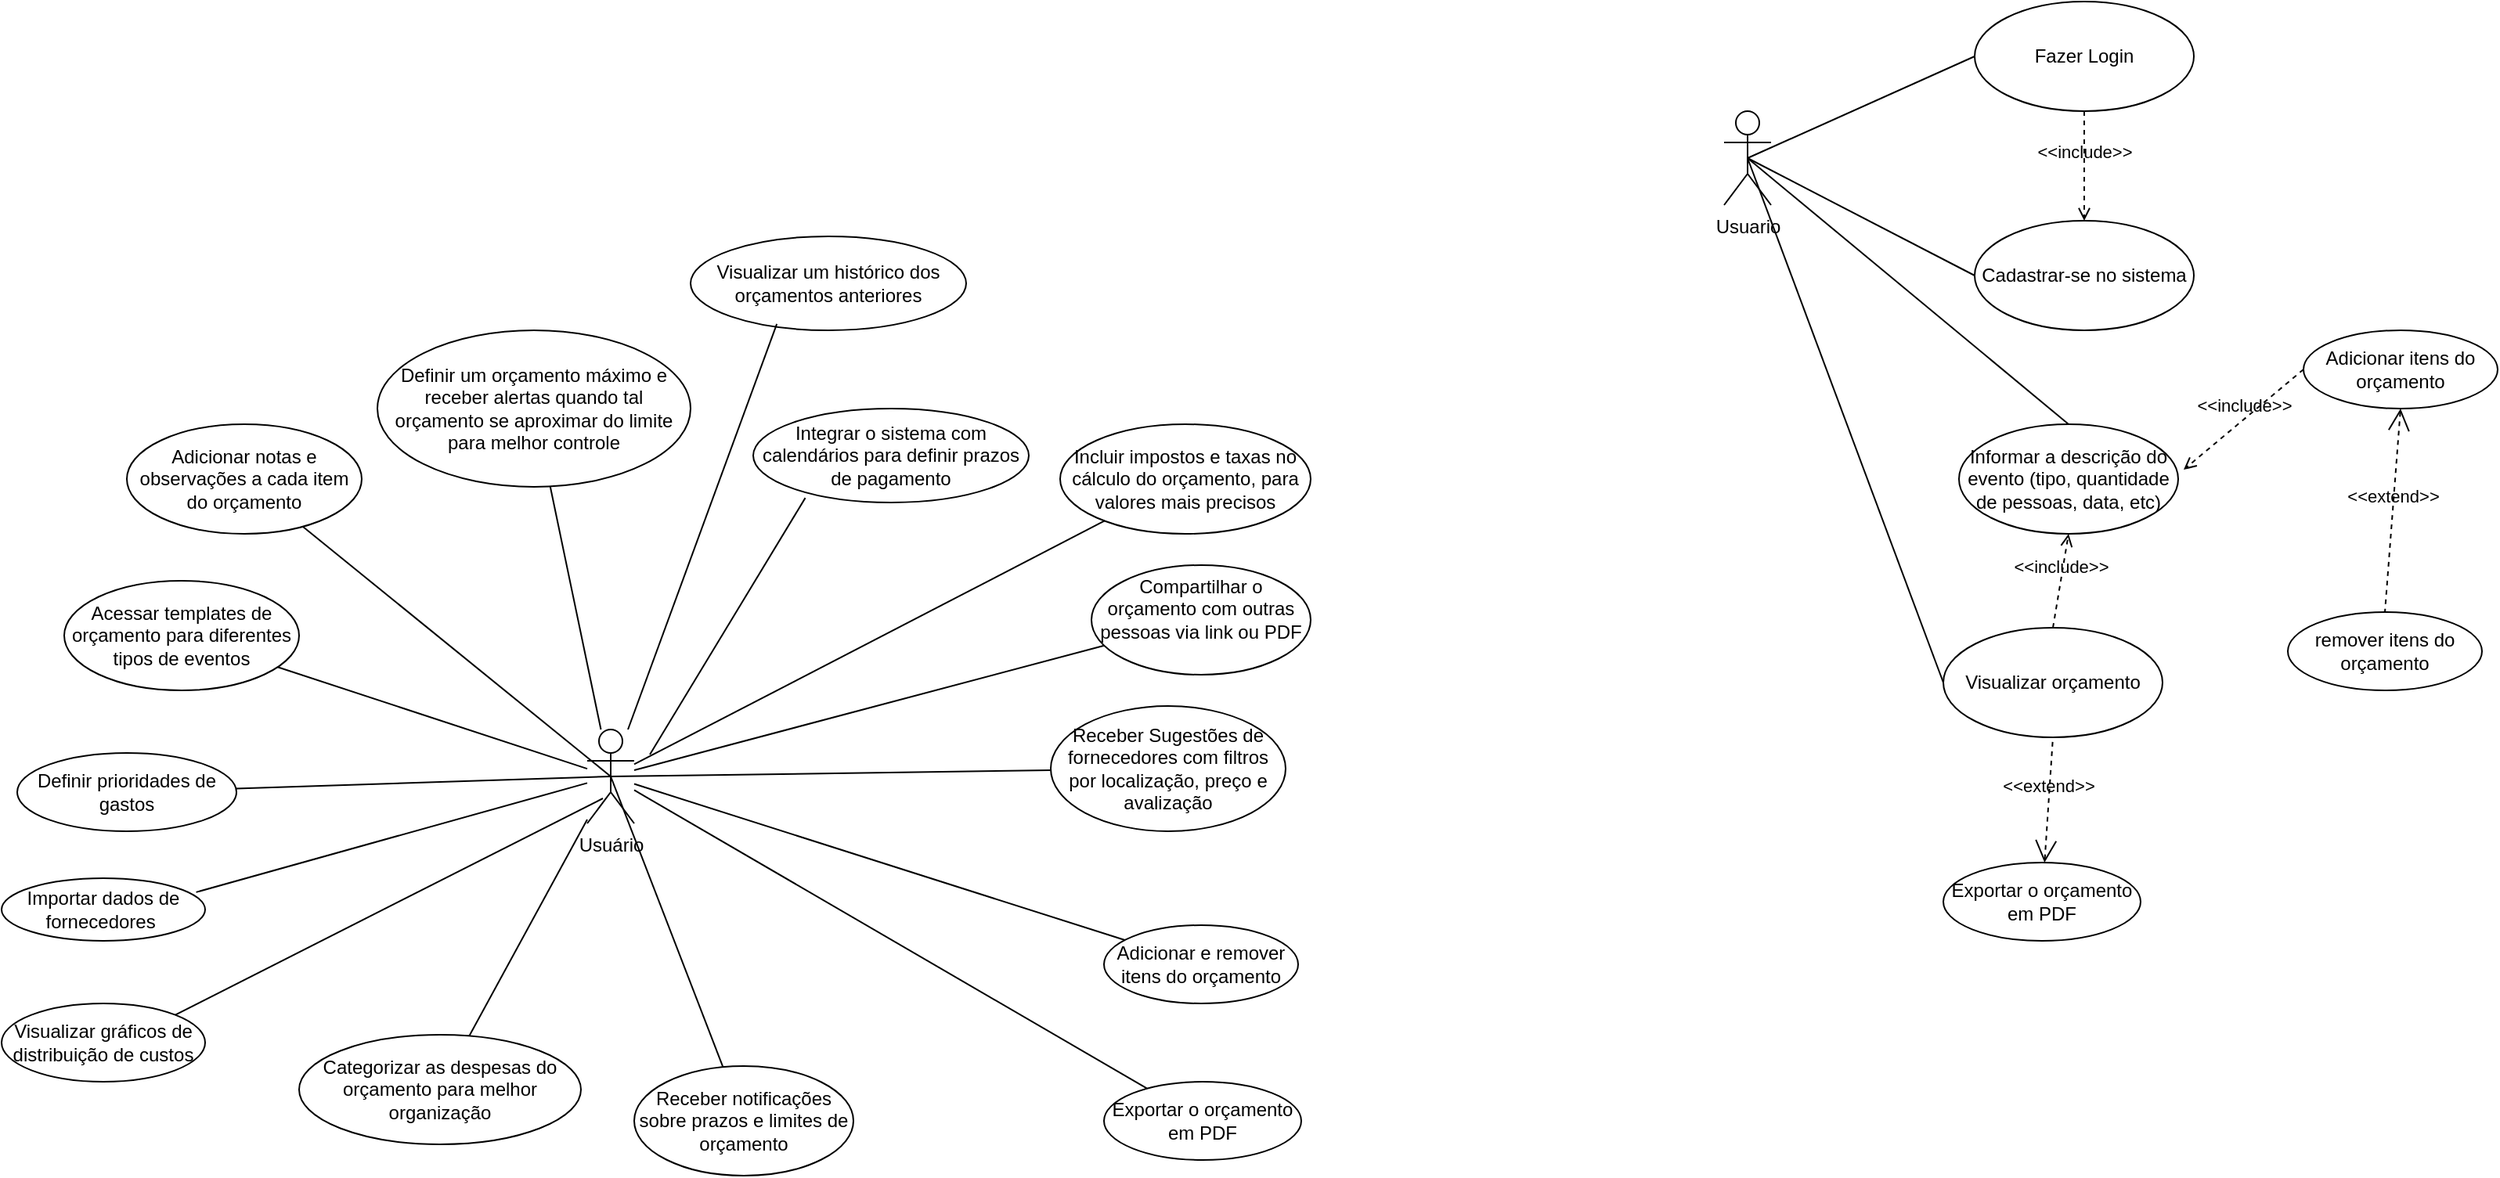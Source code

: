 <mxfile version="27.0.3">
  <diagram name="Página-1" id="8YE63FBxnr69J5w_-nsG">
    <mxGraphModel grid="1" page="1" gridSize="10" guides="1" tooltips="1" connect="1" arrows="1" fold="1" pageScale="1" pageWidth="827" pageHeight="1169" math="0" shadow="0">
      <root>
        <mxCell id="0" />
        <mxCell id="1" parent="0" />
        <mxCell id="fmvnAEAhjuRsIiG4iUqu-1" value="Usuário&lt;div&gt;&lt;br&gt;&lt;/div&gt;" style="shape=umlActor;verticalLabelPosition=bottom;verticalAlign=top;html=1;outlineConnect=0;" vertex="1" parent="1">
          <mxGeometry x="74" y="-645" width="30" height="60" as="geometry" />
        </mxCell>
        <mxCell id="fmvnAEAhjuRsIiG4iUqu-2" value="Adicionar e remover itens do orçamento" style="ellipse;whiteSpace=wrap;html=1;" vertex="1" parent="1">
          <mxGeometry x="404" y="-520" width="124" height="50" as="geometry" />
        </mxCell>
        <mxCell id="fmvnAEAhjuRsIiG4iUqu-3" value="" style="edgeStyle=none;html=1;endArrow=none;verticalAlign=bottom;rounded=0;" edge="1" parent="1" source="fmvnAEAhjuRsIiG4iUqu-1" target="fmvnAEAhjuRsIiG4iUqu-2">
          <mxGeometry width="160" relative="1" as="geometry">
            <mxPoint x="104" y="-615" as="sourcePoint" />
            <mxPoint x="264" y="-615" as="targetPoint" />
          </mxGeometry>
        </mxCell>
        <mxCell id="fmvnAEAhjuRsIiG4iUqu-5" value="Exportar o orçamento em PDF" style="ellipse;whiteSpace=wrap;html=1;" vertex="1" parent="1">
          <mxGeometry x="404" y="-420" width="126" height="50" as="geometry" />
        </mxCell>
        <mxCell id="fmvnAEAhjuRsIiG4iUqu-6" value="" style="edgeStyle=none;html=1;endArrow=none;verticalAlign=bottom;rounded=0;" edge="1" parent="1" source="fmvnAEAhjuRsIiG4iUqu-1" target="fmvnAEAhjuRsIiG4iUqu-5">
          <mxGeometry width="160" relative="1" as="geometry">
            <mxPoint x="104" y="-470" as="sourcePoint" />
            <mxPoint x="264" y="-470" as="targetPoint" />
          </mxGeometry>
        </mxCell>
        <mxCell id="fmvnAEAhjuRsIiG4iUqu-8" value="Receber notificações sobre prazos e limites de orçamento" style="ellipse;whiteSpace=wrap;html=1;" vertex="1" parent="1">
          <mxGeometry x="104" y="-430" width="140" height="70" as="geometry" />
        </mxCell>
        <mxCell id="fmvnAEAhjuRsIiG4iUqu-9" value="" style="edgeStyle=none;html=1;endArrow=none;verticalAlign=bottom;rounded=0;exitX=0.5;exitY=0.5;exitDx=0;exitDy=0;exitPerimeter=0;" edge="1" parent="1" source="fmvnAEAhjuRsIiG4iUqu-1" target="fmvnAEAhjuRsIiG4iUqu-8">
          <mxGeometry width="160" relative="1" as="geometry">
            <mxPoint x="104" y="-340" as="sourcePoint" />
            <mxPoint x="480" y="-454" as="targetPoint" />
          </mxGeometry>
        </mxCell>
        <mxCell id="fmvnAEAhjuRsIiG4iUqu-11" value="Receber Sugestões de fornecedores com filtros por localização, preço e avalização" style="ellipse;whiteSpace=wrap;html=1;" vertex="1" parent="1">
          <mxGeometry x="370" y="-660" width="150" height="80" as="geometry" />
        </mxCell>
        <mxCell id="fmvnAEAhjuRsIiG4iUqu-12" value="" style="edgeStyle=none;html=1;endArrow=none;verticalAlign=bottom;rounded=0;exitX=0.5;exitY=0.5;exitDx=0;exitDy=0;exitPerimeter=0;" edge="1" parent="1" source="fmvnAEAhjuRsIiG4iUqu-1" target="fmvnAEAhjuRsIiG4iUqu-11">
          <mxGeometry width="160" relative="1" as="geometry">
            <mxPoint x="300" y="-695" as="sourcePoint" />
            <mxPoint x="460" y="-695" as="targetPoint" />
          </mxGeometry>
        </mxCell>
        <mxCell id="fmvnAEAhjuRsIiG4iUqu-14" value="Compartilhar o orçamento com outras pessoas via link ou PDF&lt;div&gt;&lt;br&gt;&lt;/div&gt;" style="ellipse;whiteSpace=wrap;html=1;" vertex="1" parent="1">
          <mxGeometry x="396" y="-750" width="140" height="70" as="geometry" />
        </mxCell>
        <mxCell id="fmvnAEAhjuRsIiG4iUqu-16" value="" style="edgeStyle=none;html=1;endArrow=none;verticalAlign=bottom;rounded=0;" edge="1" parent="1" source="fmvnAEAhjuRsIiG4iUqu-1" target="fmvnAEAhjuRsIiG4iUqu-14">
          <mxGeometry width="160" relative="1" as="geometry">
            <mxPoint x="210" y="-790" as="sourcePoint" />
            <mxPoint x="370" y="-790" as="targetPoint" />
          </mxGeometry>
        </mxCell>
        <mxCell id="fmvnAEAhjuRsIiG4iUqu-17" value="Categorizar as despesas do orçamento para melhor organização" style="ellipse;whiteSpace=wrap;html=1;" vertex="1" parent="1">
          <mxGeometry x="-110" y="-450" width="180" height="70" as="geometry" />
        </mxCell>
        <mxCell id="fmvnAEAhjuRsIiG4iUqu-18" value="" style="edgeStyle=none;html=1;endArrow=none;verticalAlign=bottom;rounded=0;" edge="1" parent="1" source="fmvnAEAhjuRsIiG4iUqu-1" target="fmvnAEAhjuRsIiG4iUqu-17">
          <mxGeometry width="160" relative="1" as="geometry">
            <mxPoint x="210" y="-600" as="sourcePoint" />
            <mxPoint x="370" y="-600" as="targetPoint" />
          </mxGeometry>
        </mxCell>
        <mxCell id="fmvnAEAhjuRsIiG4iUqu-19" value="Definir um orçamento máximo e receber alertas quando tal orçamento se aproximar do limite para melhor controle" style="ellipse;whiteSpace=wrap;html=1;" vertex="1" parent="1">
          <mxGeometry x="-60" y="-900" width="200" height="100" as="geometry" />
        </mxCell>
        <mxCell id="fmvnAEAhjuRsIiG4iUqu-20" value="" style="edgeStyle=none;html=1;endArrow=none;verticalAlign=bottom;rounded=0;" edge="1" parent="1" source="fmvnAEAhjuRsIiG4iUqu-1" target="fmvnAEAhjuRsIiG4iUqu-19">
          <mxGeometry width="160" relative="1" as="geometry">
            <mxPoint x="210" y="-600" as="sourcePoint" />
            <mxPoint x="370" y="-600" as="targetPoint" />
          </mxGeometry>
        </mxCell>
        <mxCell id="fmvnAEAhjuRsIiG4iUqu-21" value="Incluir impostos e taxas no cálculo do orçamento, para valores mais precisos" style="ellipse;whiteSpace=wrap;html=1;" vertex="1" parent="1">
          <mxGeometry x="376" y="-840" width="160" height="70" as="geometry" />
        </mxCell>
        <mxCell id="fmvnAEAhjuRsIiG4iUqu-24" value="" style="edgeStyle=none;html=1;endArrow=none;verticalAlign=bottom;rounded=0;" edge="1" parent="1" source="fmvnAEAhjuRsIiG4iUqu-1" target="fmvnAEAhjuRsIiG4iUqu-21">
          <mxGeometry width="160" relative="1" as="geometry">
            <mxPoint x="210" y="-690" as="sourcePoint" />
            <mxPoint x="370" y="-690" as="targetPoint" />
          </mxGeometry>
        </mxCell>
        <mxCell id="PAEJVCjr5ZvTlemUD0j6-2" value="Visualizar um histórico dos orçamentos anteriores" style="ellipse;whiteSpace=wrap;html=1;" vertex="1" parent="1">
          <mxGeometry x="140" y="-960" width="176" height="60" as="geometry" />
        </mxCell>
        <mxCell id="PAEJVCjr5ZvTlemUD0j6-3" value="" style="edgeStyle=none;html=1;endArrow=none;verticalAlign=bottom;rounded=0;exitX=0.313;exitY=0.932;exitDx=0;exitDy=0;exitPerimeter=0;" edge="1" parent="1" source="PAEJVCjr5ZvTlemUD0j6-2" target="fmvnAEAhjuRsIiG4iUqu-1">
          <mxGeometry width="160" relative="1" as="geometry">
            <mxPoint x="215" y="-930" as="sourcePoint" />
            <mxPoint x="280" y="-765" as="targetPoint" />
          </mxGeometry>
        </mxCell>
        <mxCell id="PAEJVCjr5ZvTlemUD0j6-4" value="Integrar o sistema com calendários para definir prazos de pagamento" style="ellipse;whiteSpace=wrap;html=1;" vertex="1" parent="1">
          <mxGeometry x="180" y="-850" width="176" height="60" as="geometry" />
        </mxCell>
        <mxCell id="PAEJVCjr5ZvTlemUD0j6-5" value="" style="edgeStyle=none;html=1;endArrow=none;verticalAlign=bottom;rounded=0;exitX=0.189;exitY=0.951;exitDx=0;exitDy=0;exitPerimeter=0;" edge="1" parent="1" source="PAEJVCjr5ZvTlemUD0j6-4">
          <mxGeometry width="160" relative="1" as="geometry">
            <mxPoint x="309" y="-944" as="sourcePoint" />
            <mxPoint x="114" y="-629" as="targetPoint" />
          </mxGeometry>
        </mxCell>
        <mxCell id="PAEJVCjr5ZvTlemUD0j6-6" value="Adicionar notas e observações a cada item do orçamento" style="ellipse;whiteSpace=wrap;html=1;" vertex="1" parent="1">
          <mxGeometry x="-220" y="-840" width="150" height="70" as="geometry" />
        </mxCell>
        <mxCell id="PAEJVCjr5ZvTlemUD0j6-7" value="" style="edgeStyle=none;html=1;endArrow=none;verticalAlign=bottom;rounded=0;exitX=0.5;exitY=0.5;exitDx=0;exitDy=0;exitPerimeter=0;" edge="1" parent="1" source="fmvnAEAhjuRsIiG4iUqu-1" target="PAEJVCjr5ZvTlemUD0j6-6">
          <mxGeometry width="160" relative="1" as="geometry">
            <mxPoint x="94" y="-635" as="sourcePoint" />
            <mxPoint x="68" y="-790" as="targetPoint" />
          </mxGeometry>
        </mxCell>
        <mxCell id="PAEJVCjr5ZvTlemUD0j6-8" value="Acessar templates de orçamento para diferentes tipos de eventos" style="ellipse;whiteSpace=wrap;html=1;" vertex="1" parent="1">
          <mxGeometry x="-260" y="-740" width="150" height="70" as="geometry" />
        </mxCell>
        <mxCell id="PAEJVCjr5ZvTlemUD0j6-9" value="" style="edgeStyle=none;html=1;endArrow=none;verticalAlign=bottom;rounded=0;" edge="1" parent="1" source="fmvnAEAhjuRsIiG4iUqu-1" target="PAEJVCjr5ZvTlemUD0j6-8">
          <mxGeometry width="160" relative="1" as="geometry">
            <mxPoint x="90" y="-610" as="sourcePoint" />
            <mxPoint x="-98" y="-765" as="targetPoint" />
          </mxGeometry>
        </mxCell>
        <mxCell id="PAEJVCjr5ZvTlemUD0j6-10" value="Definir prioridades de gastos" style="ellipse;whiteSpace=wrap;html=1;" vertex="1" parent="1">
          <mxGeometry x="-290" y="-630" width="140" height="50" as="geometry" />
        </mxCell>
        <mxCell id="PAEJVCjr5ZvTlemUD0j6-11" value="" style="edgeStyle=none;html=1;endArrow=none;verticalAlign=bottom;rounded=0;exitX=0.5;exitY=0.5;exitDx=0;exitDy=0;exitPerimeter=0;" edge="1" parent="1" source="fmvnAEAhjuRsIiG4iUqu-1" target="PAEJVCjr5ZvTlemUD0j6-10">
          <mxGeometry width="160" relative="1" as="geometry">
            <mxPoint x="84" y="-610" as="sourcePoint" />
            <mxPoint x="-114" y="-675" as="targetPoint" />
          </mxGeometry>
        </mxCell>
        <mxCell id="PAEJVCjr5ZvTlemUD0j6-12" value="Importar dados de fornecedores&amp;nbsp;" style="ellipse;whiteSpace=wrap;html=1;" vertex="1" parent="1">
          <mxGeometry x="-300" y="-550" width="130" height="40" as="geometry" />
        </mxCell>
        <mxCell id="PAEJVCjr5ZvTlemUD0j6-13" value="" style="edgeStyle=none;html=1;endArrow=none;verticalAlign=bottom;rounded=0;entryX=0.956;entryY=0.223;entryDx=0;entryDy=0;entryPerimeter=0;" edge="1" parent="1" source="fmvnAEAhjuRsIiG4iUqu-1" target="PAEJVCjr5ZvTlemUD0j6-12">
          <mxGeometry width="160" relative="1" as="geometry">
            <mxPoint x="99" y="-605" as="sourcePoint" />
            <mxPoint x="-140" y="-597" as="targetPoint" />
          </mxGeometry>
        </mxCell>
        <mxCell id="PAEJVCjr5ZvTlemUD0j6-14" value="Visualizar gráficos de distribuição de custos" style="ellipse;whiteSpace=wrap;html=1;" vertex="1" parent="1">
          <mxGeometry x="-300" y="-470" width="130" height="50" as="geometry" />
        </mxCell>
        <mxCell id="PAEJVCjr5ZvTlemUD0j6-15" value="" style="edgeStyle=none;html=1;endArrow=none;verticalAlign=bottom;rounded=0;entryX=1;entryY=0;entryDx=0;entryDy=0;" edge="1" parent="1" target="PAEJVCjr5ZvTlemUD0j6-14">
          <mxGeometry width="160" relative="1" as="geometry">
            <mxPoint x="84" y="-601" as="sourcePoint" />
            <mxPoint x="-166" y="-531" as="targetPoint" />
          </mxGeometry>
        </mxCell>
        <mxCell id="n481gYmwkh8ICUzJ3SMd-1" value="Usuario" style="shape=umlActor;html=1;verticalLabelPosition=bottom;verticalAlign=top;align=center;" vertex="1" parent="1">
          <mxGeometry x="800" y="-1040" width="30" height="60" as="geometry" />
        </mxCell>
        <mxCell id="n481gYmwkh8ICUzJ3SMd-2" value="Fazer Login" style="ellipse;whiteSpace=wrap;html=1;" vertex="1" parent="1">
          <mxGeometry x="960" y="-1110" width="140" height="70" as="geometry" />
        </mxCell>
        <mxCell id="n481gYmwkh8ICUzJ3SMd-3" value="Cadastrar-se no sistema" style="ellipse;whiteSpace=wrap;html=1;" vertex="1" parent="1">
          <mxGeometry x="960" y="-970" width="140" height="70" as="geometry" />
        </mxCell>
        <mxCell id="n481gYmwkh8ICUzJ3SMd-4" value="" style="edgeStyle=none;html=1;endArrow=none;verticalAlign=bottom;rounded=0;exitX=0.5;exitY=0.5;exitDx=0;exitDy=0;exitPerimeter=0;entryX=0;entryY=0.5;entryDx=0;entryDy=0;" edge="1" parent="1" source="n481gYmwkh8ICUzJ3SMd-1" target="n481gYmwkh8ICUzJ3SMd-2">
          <mxGeometry width="160" relative="1" as="geometry">
            <mxPoint x="970" y="-870" as="sourcePoint" />
            <mxPoint x="1130" y="-870" as="targetPoint" />
          </mxGeometry>
        </mxCell>
        <mxCell id="n481gYmwkh8ICUzJ3SMd-5" value="" style="edgeStyle=none;html=1;endArrow=none;verticalAlign=bottom;rounded=0;exitX=0.5;exitY=0.5;exitDx=0;exitDy=0;exitPerimeter=0;entryX=0;entryY=0.5;entryDx=0;entryDy=0;" edge="1" parent="1" source="n481gYmwkh8ICUzJ3SMd-1" target="n481gYmwkh8ICUzJ3SMd-3">
          <mxGeometry width="160" relative="1" as="geometry">
            <mxPoint x="825" y="-1000" as="sourcePoint" />
            <mxPoint x="970" y="-1065" as="targetPoint" />
          </mxGeometry>
        </mxCell>
        <mxCell id="n481gYmwkh8ICUzJ3SMd-6" value="&amp;lt;&amp;lt;include&amp;gt;&amp;gt;" style="edgeStyle=none;html=1;endArrow=open;verticalAlign=bottom;dashed=1;labelBackgroundColor=none;rounded=0;entryX=0.5;entryY=0;entryDx=0;entryDy=0;exitX=0.5;exitY=1;exitDx=0;exitDy=0;" edge="1" parent="1" source="n481gYmwkh8ICUzJ3SMd-2" target="n481gYmwkh8ICUzJ3SMd-3">
          <mxGeometry width="160" relative="1" as="geometry">
            <mxPoint x="1140" y="-1040" as="sourcePoint" />
            <mxPoint x="1130" y="-870" as="targetPoint" />
          </mxGeometry>
        </mxCell>
        <mxCell id="n481gYmwkh8ICUzJ3SMd-7" value="Informar a descrição do evento (tipo, quantidade de pessoas, data, etc)" style="ellipse;whiteSpace=wrap;html=1;" vertex="1" parent="1">
          <mxGeometry x="950" y="-840" width="140" height="70" as="geometry" />
        </mxCell>
        <mxCell id="n481gYmwkh8ICUzJ3SMd-8" value="" style="edgeStyle=none;html=1;endArrow=none;verticalAlign=bottom;rounded=0;entryX=0.5;entryY=0.5;entryDx=0;entryDy=0;entryPerimeter=0;exitX=0.5;exitY=0;exitDx=0;exitDy=0;" edge="1" parent="1" source="n481gYmwkh8ICUzJ3SMd-7" target="n481gYmwkh8ICUzJ3SMd-1">
          <mxGeometry width="160" relative="1" as="geometry">
            <mxPoint x="570" y="-770" as="sourcePoint" />
            <mxPoint x="730" y="-770" as="targetPoint" />
          </mxGeometry>
        </mxCell>
        <mxCell id="n481gYmwkh8ICUzJ3SMd-10" value="Visualizar orçamento" style="ellipse;whiteSpace=wrap;html=1;" vertex="1" parent="1">
          <mxGeometry x="940" y="-710" width="140" height="70" as="geometry" />
        </mxCell>
        <mxCell id="n481gYmwkh8ICUzJ3SMd-11" value="" style="edgeStyle=none;html=1;endArrow=none;verticalAlign=bottom;rounded=0;entryX=0.5;entryY=0.5;entryDx=0;entryDy=0;entryPerimeter=0;exitX=0;exitY=0.5;exitDx=0;exitDy=0;" edge="1" parent="1" source="n481gYmwkh8ICUzJ3SMd-10" target="n481gYmwkh8ICUzJ3SMd-1">
          <mxGeometry width="160" relative="1" as="geometry">
            <mxPoint x="630" y="-680" as="sourcePoint" />
            <mxPoint x="790" y="-680" as="targetPoint" />
          </mxGeometry>
        </mxCell>
        <mxCell id="n481gYmwkh8ICUzJ3SMd-12" value="&amp;lt;&amp;lt;include&amp;gt;&amp;gt;" style="edgeStyle=none;html=1;endArrow=open;verticalAlign=bottom;dashed=1;labelBackgroundColor=none;rounded=0;entryX=0.5;entryY=1;entryDx=0;entryDy=0;exitX=0.5;exitY=0;exitDx=0;exitDy=0;" edge="1" parent="1" source="n481gYmwkh8ICUzJ3SMd-10" target="n481gYmwkh8ICUzJ3SMd-7">
          <mxGeometry width="160" relative="1" as="geometry">
            <mxPoint x="730" y="-700" as="sourcePoint" />
            <mxPoint x="890" y="-700" as="targetPoint" />
          </mxGeometry>
        </mxCell>
        <mxCell id="n481gYmwkh8ICUzJ3SMd-14" value="Exportar o orçamento em PDF" style="ellipse;whiteSpace=wrap;html=1;" vertex="1" parent="1">
          <mxGeometry x="940" y="-560" width="126" height="50" as="geometry" />
        </mxCell>
        <mxCell id="n481gYmwkh8ICUzJ3SMd-15" value="&amp;lt;&amp;lt;extend&amp;gt;&amp;gt;" style="edgeStyle=none;html=1;startArrow=open;endArrow=none;startSize=12;verticalAlign=bottom;dashed=1;labelBackgroundColor=none;rounded=0;entryX=0.5;entryY=1;entryDx=0;entryDy=0;" edge="1" parent="1" source="n481gYmwkh8ICUzJ3SMd-14" target="n481gYmwkh8ICUzJ3SMd-10">
          <mxGeometry width="160" relative="1" as="geometry">
            <mxPoint x="650" y="-520" as="sourcePoint" />
            <mxPoint x="810" y="-520" as="targetPoint" />
          </mxGeometry>
        </mxCell>
        <mxCell id="n481gYmwkh8ICUzJ3SMd-16" value="Adicionar itens do orçamento" style="ellipse;whiteSpace=wrap;html=1;" vertex="1" parent="1">
          <mxGeometry x="1170" y="-900" width="124" height="50" as="geometry" />
        </mxCell>
        <mxCell id="n481gYmwkh8ICUzJ3SMd-17" value="remover itens do orçamento" style="ellipse;whiteSpace=wrap;html=1;" vertex="1" parent="1">
          <mxGeometry x="1160" y="-720" width="124" height="50" as="geometry" />
        </mxCell>
        <mxCell id="n481gYmwkh8ICUzJ3SMd-18" value="&amp;lt;&amp;lt;include&amp;gt;&amp;gt;" style="edgeStyle=none;html=1;endArrow=open;verticalAlign=bottom;dashed=1;labelBackgroundColor=none;rounded=0;exitX=0;exitY=0.5;exitDx=0;exitDy=0;entryX=1.025;entryY=0.415;entryDx=0;entryDy=0;entryPerimeter=0;" edge="1" parent="1" source="n481gYmwkh8ICUzJ3SMd-16" target="n481gYmwkh8ICUzJ3SMd-7">
          <mxGeometry width="160" relative="1" as="geometry">
            <mxPoint x="820" y="-760" as="sourcePoint" />
            <mxPoint x="980" y="-760" as="targetPoint" />
          </mxGeometry>
        </mxCell>
        <mxCell id="n481gYmwkh8ICUzJ3SMd-19" value="&amp;lt;&amp;lt;extend&amp;gt;&amp;gt;" style="edgeStyle=none;html=1;startArrow=open;endArrow=none;startSize=12;verticalAlign=bottom;dashed=1;labelBackgroundColor=none;rounded=0;exitX=0.5;exitY=1;exitDx=0;exitDy=0;entryX=0.5;entryY=0;entryDx=0;entryDy=0;" edge="1" parent="1" source="n481gYmwkh8ICUzJ3SMd-16" target="n481gYmwkh8ICUzJ3SMd-17">
          <mxGeometry width="160" relative="1" as="geometry">
            <mxPoint x="820" y="-760" as="sourcePoint" />
            <mxPoint x="980" y="-760" as="targetPoint" />
          </mxGeometry>
        </mxCell>
      </root>
    </mxGraphModel>
  </diagram>
</mxfile>
